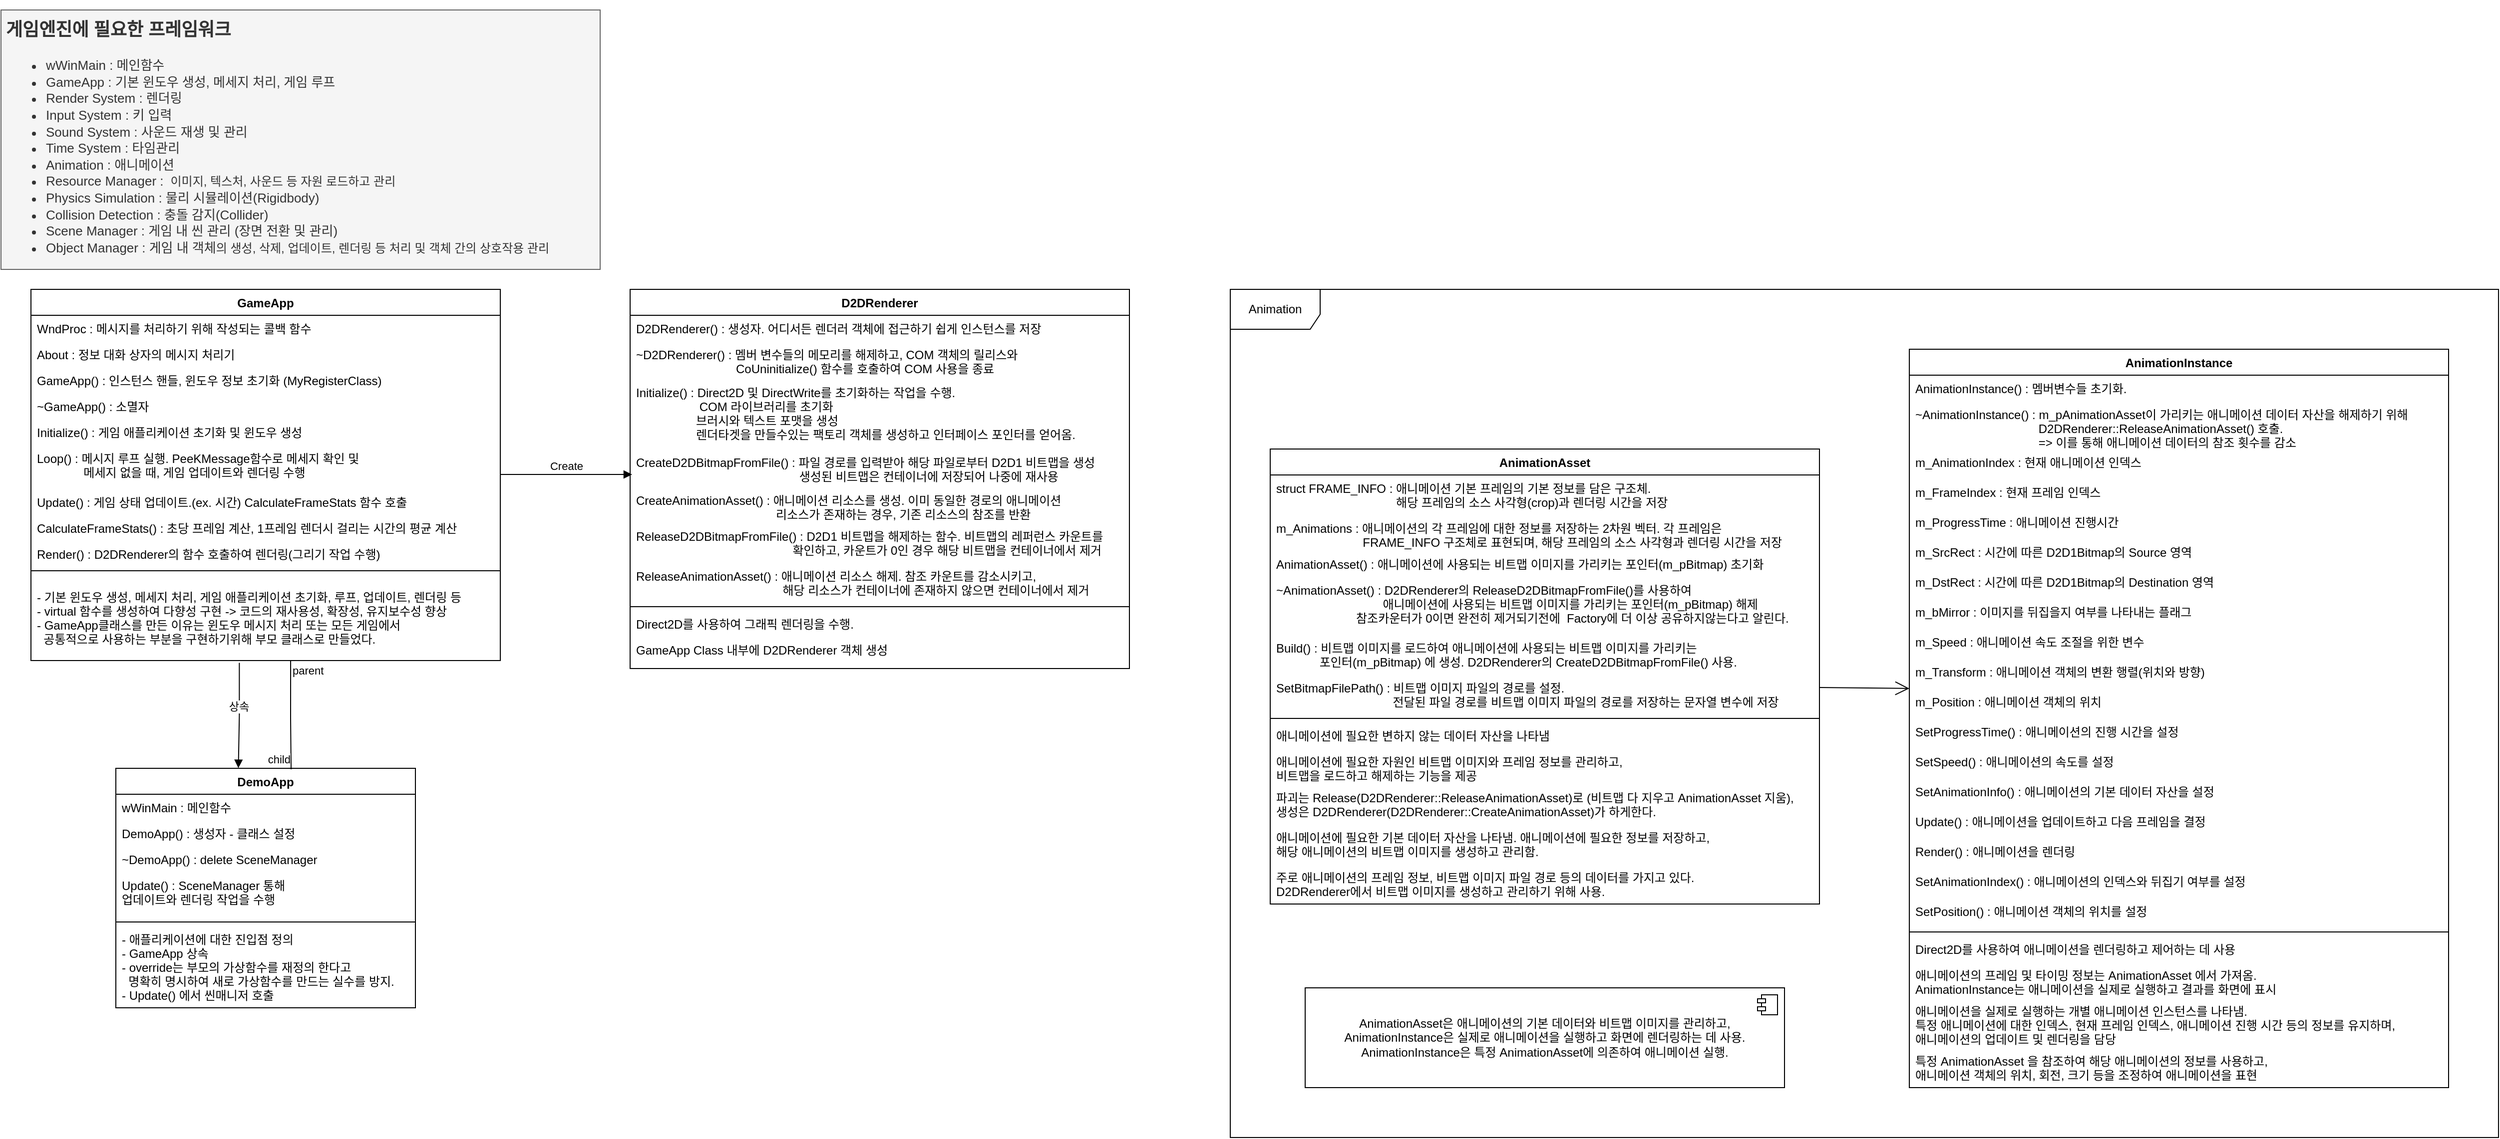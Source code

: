 <mxfile version="21.4.0" type="github">
  <diagram id="C5RBs43oDa-KdzZeNtuy" name="Page-1">
    <mxGraphModel dx="1572" dy="1311" grid="1" gridSize="10" guides="1" tooltips="1" connect="1" arrows="1" fold="1" page="1" pageScale="1" pageWidth="827" pageHeight="1169" math="0" shadow="0">
      <root>
        <mxCell id="WIyWlLk6GJQsqaUBKTNV-0" />
        <mxCell id="WIyWlLk6GJQsqaUBKTNV-1" parent="WIyWlLk6GJQsqaUBKTNV-0" />
        <mxCell id="zkfFHV4jXpPFQw0GAbJ--17" value="GameApp" style="swimlane;fontStyle=1;align=center;verticalAlign=top;childLayout=stackLayout;horizontal=1;startSize=26;horizontalStack=0;resizeParent=1;resizeLast=0;collapsible=1;marginBottom=0;rounded=0;shadow=0;strokeWidth=1;" parent="WIyWlLk6GJQsqaUBKTNV-1" vertex="1">
          <mxGeometry x="40" y="290" width="470" height="372" as="geometry">
            <mxRectangle x="550" y="140" width="160" height="26" as="alternateBounds" />
          </mxGeometry>
        </mxCell>
        <mxCell id="zkfFHV4jXpPFQw0GAbJ--18" value="WndProc : 메시지를 처리하기 위해 작성되는 콜백 함수" style="text;align=left;verticalAlign=top;spacingLeft=4;spacingRight=4;overflow=hidden;rotatable=0;points=[[0,0.5],[1,0.5]];portConstraint=eastwest;" parent="zkfFHV4jXpPFQw0GAbJ--17" vertex="1">
          <mxGeometry y="26" width="470" height="26" as="geometry" />
        </mxCell>
        <mxCell id="zkfFHV4jXpPFQw0GAbJ--19" value="About : 정보 대화 상자의 메시지 처리기" style="text;align=left;verticalAlign=top;spacingLeft=4;spacingRight=4;overflow=hidden;rotatable=0;points=[[0,0.5],[1,0.5]];portConstraint=eastwest;rounded=0;shadow=0;html=0;" parent="zkfFHV4jXpPFQw0GAbJ--17" vertex="1">
          <mxGeometry y="52" width="470" height="26" as="geometry" />
        </mxCell>
        <mxCell id="zkfFHV4jXpPFQw0GAbJ--20" value="GameApp() : 인스턴스 핸들, 윈도우 정보 초기화 (MyRegisterClass)" style="text;align=left;verticalAlign=top;spacingLeft=4;spacingRight=4;overflow=hidden;rotatable=0;points=[[0,0.5],[1,0.5]];portConstraint=eastwest;rounded=0;shadow=0;html=0;" parent="zkfFHV4jXpPFQw0GAbJ--17" vertex="1">
          <mxGeometry y="78" width="470" height="26" as="geometry" />
        </mxCell>
        <mxCell id="zkfFHV4jXpPFQw0GAbJ--21" value="~GameApp() : 소멸자" style="text;align=left;verticalAlign=top;spacingLeft=4;spacingRight=4;overflow=hidden;rotatable=0;points=[[0,0.5],[1,0.5]];portConstraint=eastwest;rounded=0;shadow=0;html=0;" parent="zkfFHV4jXpPFQw0GAbJ--17" vertex="1">
          <mxGeometry y="104" width="470" height="26" as="geometry" />
        </mxCell>
        <mxCell id="RoebklaST0RuIXWUr79K-35" value="Initialize() : 게임 애플리케이션 초기화 및 윈도우 생성" style="text;align=left;verticalAlign=top;spacingLeft=4;spacingRight=4;overflow=hidden;rotatable=0;points=[[0,0.5],[1,0.5]];portConstraint=eastwest;rounded=0;shadow=0;html=0;" vertex="1" parent="zkfFHV4jXpPFQw0GAbJ--17">
          <mxGeometry y="130" width="470" height="26" as="geometry" />
        </mxCell>
        <mxCell id="RoebklaST0RuIXWUr79K-36" value="Loop() : 메시지 루프 실행. PeeKMessage함수로 메세지 확인 및&#xa;              메세지 없을 때, 게임 업데이트와 렌더링 수행" style="text;align=left;verticalAlign=top;spacingLeft=4;spacingRight=4;overflow=hidden;rotatable=0;points=[[0,0.5],[1,0.5]];portConstraint=eastwest;rounded=0;shadow=0;html=0;" vertex="1" parent="zkfFHV4jXpPFQw0GAbJ--17">
          <mxGeometry y="156" width="470" height="44" as="geometry" />
        </mxCell>
        <mxCell id="RoebklaST0RuIXWUr79K-37" value="Update() : 게임 상태 업데이트.(ex. 시간) CalculateFrameStats 함수 호출" style="text;align=left;verticalAlign=top;spacingLeft=4;spacingRight=4;overflow=hidden;rotatable=0;points=[[0,0.5],[1,0.5]];portConstraint=eastwest;rounded=0;shadow=0;html=0;" vertex="1" parent="zkfFHV4jXpPFQw0GAbJ--17">
          <mxGeometry y="200" width="470" height="26" as="geometry" />
        </mxCell>
        <mxCell id="RoebklaST0RuIXWUr79K-38" value="CalculateFrameStats() : 초당 프레임 계산, 1프레임 렌더시 걸리는 시간의 평균 계산" style="text;align=left;verticalAlign=top;spacingLeft=4;spacingRight=4;overflow=hidden;rotatable=0;points=[[0,0.5],[1,0.5]];portConstraint=eastwest;rounded=0;shadow=0;html=0;" vertex="1" parent="zkfFHV4jXpPFQw0GAbJ--17">
          <mxGeometry y="226" width="470" height="26" as="geometry" />
        </mxCell>
        <mxCell id="zkfFHV4jXpPFQw0GAbJ--22" value="Render() : D2DRenderer의 함수 호출하여 렌더링(그리기 작업 수행)" style="text;align=left;verticalAlign=top;spacingLeft=4;spacingRight=4;overflow=hidden;rotatable=0;points=[[0,0.5],[1,0.5]];portConstraint=eastwest;rounded=0;shadow=0;html=0;" parent="zkfFHV4jXpPFQw0GAbJ--17" vertex="1">
          <mxGeometry y="252" width="470" height="26" as="geometry" />
        </mxCell>
        <mxCell id="zkfFHV4jXpPFQw0GAbJ--23" value="" style="line;html=1;strokeWidth=1;align=left;verticalAlign=middle;spacingTop=-1;spacingLeft=3;spacingRight=3;rotatable=0;labelPosition=right;points=[];portConstraint=eastwest;" parent="zkfFHV4jXpPFQw0GAbJ--17" vertex="1">
          <mxGeometry y="278" width="470" height="8" as="geometry" />
        </mxCell>
        <mxCell id="zkfFHV4jXpPFQw0GAbJ--24" value="- 기본 윈도우 생성, 메세지 처리, 게임 애플리케이션 초기화, 루프, 업데이트, 렌더링 등&#xa;- virtual 함수를 생성하여 다향성 구현 -&gt; 코드의 재사용성, 확장성, 유지보수성 향상&#xa;- GameApp클래스를 만든 이유는 윈도우 메시지 처리 또는 모든 게임에서&#xa;  공통적으로 사용하는 부분을 구현하기위해 부모 클래스로 만들었다." style="text;align=left;verticalAlign=middle;spacingLeft=4;spacingRight=4;overflow=hidden;rotatable=0;points=[[0,0.5],[1,0.5]];portConstraint=eastwest;" parent="zkfFHV4jXpPFQw0GAbJ--17" vertex="1">
          <mxGeometry y="286" width="470" height="86" as="geometry" />
        </mxCell>
        <mxCell id="RoebklaST0RuIXWUr79K-6" value="&lt;h1 style=&quot;line-height: 100%;&quot;&gt;&lt;font style=&quot;font-size: 18px;&quot;&gt;게임엔진에 필요한 프레임워크&lt;/font&gt;&lt;br&gt;&lt;/h1&gt;&lt;p style=&quot;line-height: 100%;&quot;&gt;&lt;/p&gt;&lt;ul style=&quot;line-height: 130%;&quot;&gt;&lt;li&gt;&lt;font style=&quot;font-size: 13px;&quot;&gt;wWinMain : 메인함수&lt;/font&gt;&lt;/li&gt;&lt;li&gt;&lt;span style=&quot;font-size: 13px;&quot;&gt;GameApp : 기본 윈도우 생성, 메세지 처리, 게임 루프&lt;/span&gt;&lt;/li&gt;&lt;li&gt;&lt;span style=&quot;font-size: 13px;&quot;&gt;Render System : 렌더링&lt;/span&gt;&lt;/li&gt;&lt;li&gt;&lt;span style=&quot;font-size: 13px;&quot;&gt;Input System : 키 입력&lt;/span&gt;&lt;/li&gt;&lt;li&gt;&lt;span style=&quot;font-size: 13px;&quot;&gt;Sound System : 사운드 재생 및 관리&lt;/span&gt;&lt;/li&gt;&lt;li&gt;&lt;span style=&quot;font-size: 13px;&quot;&gt;Time System : 타임관리&lt;/span&gt;&lt;/li&gt;&lt;li&gt;&lt;span style=&quot;font-size: 13px;&quot;&gt;Animation : 애니메이션&lt;/span&gt;&lt;/li&gt;&lt;li&gt;&lt;span style=&quot;font-size: 13px;&quot;&gt;Resource Manager :&amp;nbsp;&lt;/span&gt; 이미지, 텍스처, 사운드 등 자원 로드하고 관리&lt;/li&gt;&lt;li&gt;&lt;span style=&quot;font-size: 13px;&quot;&gt;Physics Simulation : 물리 시뮬레이션(Rigidbody)&lt;/span&gt;&lt;/li&gt;&lt;li&gt;&lt;span style=&quot;font-size: 13px;&quot;&gt;Collision Detection : 충돌 감지(Collider)&lt;/span&gt;&lt;/li&gt;&lt;li&gt;&lt;span style=&quot;font-size: 13px;&quot;&gt;Scene Manager : 게임 내 씬 관리 (장면 전환 및 관리)&lt;/span&gt;&lt;/li&gt;&lt;li&gt;&lt;span style=&quot;font-size: 13px;&quot;&gt;Object Manager : 게임 내 객체&lt;/span&gt;의 생성, 삭제, 업데이트, 렌더링 등 처리 및 객체 간의 상호작용 관리&lt;/li&gt;&lt;/ul&gt;&lt;p&gt;&lt;/p&gt;" style="text;html=1;spacing=5;spacingTop=-20;whiteSpace=wrap;overflow=hidden;rounded=0;strokeOpacity=100;fillColor=#f5f5f5;fontColor=#333333;strokeColor=#666666;glass=0;shadow=0;" vertex="1" parent="WIyWlLk6GJQsqaUBKTNV-1">
          <mxGeometry x="10" y="10" width="600" height="260" as="geometry" />
        </mxCell>
        <mxCell id="RoebklaST0RuIXWUr79K-13" value="D2DRenderer" style="swimlane;fontStyle=1;align=center;verticalAlign=top;childLayout=stackLayout;horizontal=1;startSize=26;horizontalStack=0;resizeParent=1;resizeLast=0;collapsible=1;marginBottom=0;rounded=0;shadow=0;strokeWidth=1;" vertex="1" parent="WIyWlLk6GJQsqaUBKTNV-1">
          <mxGeometry x="640" y="290" width="500" height="380" as="geometry">
            <mxRectangle x="550" y="140" width="160" height="26" as="alternateBounds" />
          </mxGeometry>
        </mxCell>
        <mxCell id="RoebklaST0RuIXWUr79K-14" value="D2DRenderer() : 생성자. 어디서든 렌더러 객체에 접근하기 쉽게 인스턴스를 저장" style="text;align=left;verticalAlign=top;spacingLeft=4;spacingRight=4;overflow=hidden;rotatable=0;points=[[0,0.5],[1,0.5]];portConstraint=eastwest;" vertex="1" parent="RoebklaST0RuIXWUr79K-13">
          <mxGeometry y="26" width="500" height="26" as="geometry" />
        </mxCell>
        <mxCell id="RoebklaST0RuIXWUr79K-15" value="~D2DRenderer() : 멤버 변수들의 메모리를 해제하고, COM 객체의 릴리스와&#xa;                              CoUninitialize() 함수를 호출하여 COM 사용을 종료" style="text;align=left;verticalAlign=top;spacingLeft=4;spacingRight=4;overflow=hidden;rotatable=0;points=[[0,0.5],[1,0.5]];portConstraint=eastwest;rounded=0;shadow=0;html=0;" vertex="1" parent="RoebklaST0RuIXWUr79K-13">
          <mxGeometry y="52" width="500" height="38" as="geometry" />
        </mxCell>
        <mxCell id="RoebklaST0RuIXWUr79K-16" value="Initialize() : Direct2D 및 DirectWrite를 초기화하는 작업을 수행.&#xa;                   COM 라이브러리를 초기화&#xa;                  브러시와 텍스트 포맷을 생성&#xa;                  렌더타겟을 만들수있는 팩토리 객체를 생성하고 인터페이스 포인터를 얻어옴." style="text;align=left;verticalAlign=top;spacingLeft=4;spacingRight=4;overflow=hidden;rotatable=0;points=[[0,0.5],[1,0.5]];portConstraint=eastwest;rounded=0;shadow=0;html=0;" vertex="1" parent="RoebklaST0RuIXWUr79K-13">
          <mxGeometry y="90" width="500" height="70" as="geometry" />
        </mxCell>
        <mxCell id="RoebklaST0RuIXWUr79K-43" value="CreateD2DBitmapFromFile() : 파일 경로를 입력받아 해당 파일로부터 D2D1 비트맵을 생성&#xa;                                                 생성된 비트맵은 컨테이너에 저장되어 나중에 재사용" style="text;align=left;verticalAlign=top;spacingLeft=4;spacingRight=4;overflow=hidden;rotatable=0;points=[[0,0.5],[1,0.5]];portConstraint=eastwest;rounded=0;shadow=0;html=0;" vertex="1" parent="RoebklaST0RuIXWUr79K-13">
          <mxGeometry y="160" width="500" height="38" as="geometry" />
        </mxCell>
        <mxCell id="RoebklaST0RuIXWUr79K-18" value="CreateAnimationAsset() : 애니메이션 리소스를 생성. 이미 동일한 경로의 애니메이션&#xa;                                          리소스가 존재하는 경우, 기존 리소스의 참조를 반환" style="text;align=left;verticalAlign=top;spacingLeft=4;spacingRight=4;overflow=hidden;rotatable=0;points=[[0,0.5],[1,0.5]];portConstraint=eastwest;rounded=0;shadow=0;html=0;" vertex="1" parent="RoebklaST0RuIXWUr79K-13">
          <mxGeometry y="198" width="500" height="36" as="geometry" />
        </mxCell>
        <mxCell id="RoebklaST0RuIXWUr79K-45" value="ReleaseD2DBitmapFromFile() : D2D1 비트맵을 해제하는 함수. 비트맵의 레퍼런스 카운트를&#xa;                                               확인하고, 카운트가 0인 경우 해당 비트맵을 컨테이너에서 제거" style="text;align=left;verticalAlign=top;spacingLeft=4;spacingRight=4;overflow=hidden;rotatable=0;points=[[0,0.5],[1,0.5]];portConstraint=eastwest;rounded=0;shadow=0;html=0;" vertex="1" parent="RoebklaST0RuIXWUr79K-13">
          <mxGeometry y="234" width="500" height="40" as="geometry" />
        </mxCell>
        <mxCell id="RoebklaST0RuIXWUr79K-44" value="ReleaseAnimationAsset() : 애니메이션 리소스 해제. 참조 카운트를 감소시키고,&#xa;                                            해당 리소스가 컨테이너에 존재하지 않으면 컨테이너에서 제거" style="text;align=left;verticalAlign=top;spacingLeft=4;spacingRight=4;overflow=hidden;rotatable=0;points=[[0,0.5],[1,0.5]];portConstraint=eastwest;rounded=0;shadow=0;html=0;" vertex="1" parent="RoebklaST0RuIXWUr79K-13">
          <mxGeometry y="274" width="500" height="40" as="geometry" />
        </mxCell>
        <mxCell id="RoebklaST0RuIXWUr79K-19" value="" style="line;html=1;strokeWidth=1;align=left;verticalAlign=middle;spacingTop=-1;spacingLeft=3;spacingRight=3;rotatable=0;labelPosition=right;points=[];portConstraint=eastwest;" vertex="1" parent="RoebklaST0RuIXWUr79K-13">
          <mxGeometry y="314" width="500" height="8" as="geometry" />
        </mxCell>
        <mxCell id="RoebklaST0RuIXWUr79K-20" value="Direct2D를 사용하여 그래픽 렌더링을 수행." style="text;align=left;verticalAlign=top;spacingLeft=4;spacingRight=4;overflow=hidden;rotatable=0;points=[[0,0.5],[1,0.5]];portConstraint=eastwest;" vertex="1" parent="RoebklaST0RuIXWUr79K-13">
          <mxGeometry y="322" width="500" height="26" as="geometry" />
        </mxCell>
        <mxCell id="RoebklaST0RuIXWUr79K-21" value="GameApp Class 내부에 D2DRenderer 객체 생성" style="text;align=left;verticalAlign=top;spacingLeft=4;spacingRight=4;overflow=hidden;rotatable=0;points=[[0,0.5],[1,0.5]];portConstraint=eastwest;" vertex="1" parent="RoebklaST0RuIXWUr79K-13">
          <mxGeometry y="348" width="500" height="26" as="geometry" />
        </mxCell>
        <mxCell id="RoebklaST0RuIXWUr79K-22" value="DemoApp" style="swimlane;fontStyle=1;align=center;verticalAlign=top;childLayout=stackLayout;horizontal=1;startSize=26;horizontalStack=0;resizeParent=1;resizeLast=0;collapsible=1;marginBottom=0;rounded=0;shadow=0;strokeWidth=1;" vertex="1" parent="WIyWlLk6GJQsqaUBKTNV-1">
          <mxGeometry x="125" y="770" width="300" height="240" as="geometry">
            <mxRectangle x="550" y="140" width="160" height="26" as="alternateBounds" />
          </mxGeometry>
        </mxCell>
        <mxCell id="RoebklaST0RuIXWUr79K-23" value="wWinMain : 메인함수" style="text;align=left;verticalAlign=top;spacingLeft=4;spacingRight=4;overflow=hidden;rotatable=0;points=[[0,0.5],[1,0.5]];portConstraint=eastwest;" vertex="1" parent="RoebklaST0RuIXWUr79K-22">
          <mxGeometry y="26" width="300" height="26" as="geometry" />
        </mxCell>
        <mxCell id="RoebklaST0RuIXWUr79K-24" value="DemoApp() : 생성자 - 클래스 설정" style="text;align=left;verticalAlign=top;spacingLeft=4;spacingRight=4;overflow=hidden;rotatable=0;points=[[0,0.5],[1,0.5]];portConstraint=eastwest;rounded=0;shadow=0;html=0;" vertex="1" parent="RoebklaST0RuIXWUr79K-22">
          <mxGeometry y="52" width="300" height="26" as="geometry" />
        </mxCell>
        <mxCell id="RoebklaST0RuIXWUr79K-25" value="~DemoApp() : delete SceneManager" style="text;align=left;verticalAlign=top;spacingLeft=4;spacingRight=4;overflow=hidden;rotatable=0;points=[[0,0.5],[1,0.5]];portConstraint=eastwest;rounded=0;shadow=0;html=0;" vertex="1" parent="RoebklaST0RuIXWUr79K-22">
          <mxGeometry y="78" width="300" height="26" as="geometry" />
        </mxCell>
        <mxCell id="RoebklaST0RuIXWUr79K-26" value="Update() : SceneManager 통해&#xa;업데이트와 렌더링 작업을 수행" style="text;align=left;verticalAlign=top;spacingLeft=4;spacingRight=4;overflow=hidden;rotatable=0;points=[[0,0.5],[1,0.5]];portConstraint=eastwest;rounded=0;shadow=0;html=0;" vertex="1" parent="RoebklaST0RuIXWUr79K-22">
          <mxGeometry y="104" width="300" height="46" as="geometry" />
        </mxCell>
        <mxCell id="RoebklaST0RuIXWUr79K-28" value="" style="line;html=1;strokeWidth=1;align=left;verticalAlign=middle;spacingTop=-1;spacingLeft=3;spacingRight=3;rotatable=0;labelPosition=right;points=[];portConstraint=eastwest;" vertex="1" parent="RoebklaST0RuIXWUr79K-22">
          <mxGeometry y="150" width="300" height="8" as="geometry" />
        </mxCell>
        <mxCell id="RoebklaST0RuIXWUr79K-29" value="- 애플리케이션에 대한 진입점 정의&#xa;- GameApp 상속&#xa;- override는 부모의 가상함수를 재정의 한다고&#xa;  명확히 명시하여 새로 가상함수를 만드는 실수를 방지.&#xa;- Update() 에서 씬매니저 호출" style="text;align=left;verticalAlign=top;spacingLeft=4;spacingRight=4;overflow=hidden;rotatable=0;points=[[0,0.5],[1,0.5]];portConstraint=eastwest;" vertex="1" parent="RoebklaST0RuIXWUr79K-22">
          <mxGeometry y="158" width="300" height="82" as="geometry" />
        </mxCell>
        <mxCell id="RoebklaST0RuIXWUr79K-42" value="상속" style="html=1;verticalAlign=bottom;endArrow=block;edgeStyle=elbowEdgeStyle;elbow=vertical;curved=0;rounded=0;entryX=0.409;entryY=-0.001;entryDx=0;entryDy=0;exitX=0.444;exitY=1.026;exitDx=0;exitDy=0;exitPerimeter=0;entryPerimeter=0;" edge="1" parent="WIyWlLk6GJQsqaUBKTNV-1" source="zkfFHV4jXpPFQw0GAbJ--24" target="RoebklaST0RuIXWUr79K-22">
          <mxGeometry width="80" relative="1" as="geometry">
            <mxPoint x="274.5" y="662" as="sourcePoint" />
            <mxPoint x="274.5" y="782" as="targetPoint" />
          </mxGeometry>
        </mxCell>
        <mxCell id="RoebklaST0RuIXWUr79K-49" value="Create" style="html=1;verticalAlign=bottom;endArrow=block;edgeStyle=elbowEdgeStyle;elbow=vertical;curved=0;rounded=0;entryX=0.004;entryY=0.684;entryDx=0;entryDy=0;entryPerimeter=0;" edge="1" parent="WIyWlLk6GJQsqaUBKTNV-1" target="RoebklaST0RuIXWUr79K-43">
          <mxGeometry width="80" relative="1" as="geometry">
            <mxPoint x="510" y="475.5" as="sourcePoint" />
            <mxPoint x="590" y="475.5" as="targetPoint" />
          </mxGeometry>
        </mxCell>
        <mxCell id="RoebklaST0RuIXWUr79K-50" value="Animation" style="shape=umlFrame;whiteSpace=wrap;html=1;pointerEvents=0;width=90;height=40;" vertex="1" parent="WIyWlLk6GJQsqaUBKTNV-1">
          <mxGeometry x="1241" y="290" width="1270" height="850" as="geometry" />
        </mxCell>
        <mxCell id="RoebklaST0RuIXWUr79K-51" value="AnimationAsset" style="swimlane;fontStyle=1;align=center;verticalAlign=top;childLayout=stackLayout;horizontal=1;startSize=26;horizontalStack=0;resizeParent=1;resizeLast=0;collapsible=1;marginBottom=0;rounded=0;shadow=0;strokeWidth=1;" vertex="1" parent="WIyWlLk6GJQsqaUBKTNV-1">
          <mxGeometry x="1281" y="450" width="550" height="456" as="geometry">
            <mxRectangle x="550" y="140" width="160" height="26" as="alternateBounds" />
          </mxGeometry>
        </mxCell>
        <mxCell id="RoebklaST0RuIXWUr79K-57" value="struct FRAME_INFO : 애니메이션 기본 프레임의 기본 정보를 담은 구조체.&#xa;                                    해당 프레임의 소스 사각형(crop)과 렌더링 시간을 저장" style="text;align=left;verticalAlign=top;spacingLeft=4;spacingRight=4;overflow=hidden;rotatable=0;points=[[0,0.5],[1,0.5]];portConstraint=eastwest;rounded=0;shadow=0;html=0;" vertex="1" parent="RoebklaST0RuIXWUr79K-51">
          <mxGeometry y="26" width="550" height="40" as="geometry" />
        </mxCell>
        <mxCell id="RoebklaST0RuIXWUr79K-74" value="m_Animations : 애니메이션의 각 프레임에 대한 정보를 저장하는 2차원 벡터. 각 프레임은&#xa;                          FRAME_INFO 구조체로 표현되며, 해당 프레임의 소스 사각형과 렌더링 시간을 저장" style="text;align=left;verticalAlign=top;spacingLeft=4;spacingRight=4;overflow=hidden;rotatable=0;points=[[0,0.5],[1,0.5]];portConstraint=eastwest;" vertex="1" parent="RoebklaST0RuIXWUr79K-51">
          <mxGeometry y="66" width="550" height="36" as="geometry" />
        </mxCell>
        <mxCell id="RoebklaST0RuIXWUr79K-52" value="AnimationAsset() : 애니메이션에 사용되는 비트맵 이미지를 가리키는 포인터(m_pBitmap) 초기화" style="text;align=left;verticalAlign=top;spacingLeft=4;spacingRight=4;overflow=hidden;rotatable=0;points=[[0,0.5],[1,0.5]];portConstraint=eastwest;" vertex="1" parent="RoebklaST0RuIXWUr79K-51">
          <mxGeometry y="102" width="550" height="26" as="geometry" />
        </mxCell>
        <mxCell id="RoebklaST0RuIXWUr79K-53" value="~AnimationAsset() : D2DRenderer의 ReleaseD2DBitmapFromFile()를 사용하여&#xa;                                애니메이션에 사용되는 비트맵 이미지를 가리키는 포인터(m_pBitmap) 해제&#xa;                        참조카운터가 0이면 완전히 제거되기전에  Factory에 더 이상 공유하지않는다고 알린다." style="text;align=left;verticalAlign=top;spacingLeft=4;spacingRight=4;overflow=hidden;rotatable=0;points=[[0,0.5],[1,0.5]];portConstraint=eastwest;rounded=0;shadow=0;html=0;" vertex="1" parent="RoebklaST0RuIXWUr79K-51">
          <mxGeometry y="128" width="550" height="58" as="geometry" />
        </mxCell>
        <mxCell id="RoebklaST0RuIXWUr79K-54" value="Build() : 비트맵 이미지를 로드하여 애니메이션에 사용되는 비트맵 이미지를 가리키는&#xa;             포인터(m_pBitmap) 에 생성. D2DRenderer의 CreateD2DBitmapFromFile() 사용." style="text;align=left;verticalAlign=top;spacingLeft=4;spacingRight=4;overflow=hidden;rotatable=0;points=[[0,0.5],[1,0.5]];portConstraint=eastwest;rounded=0;shadow=0;html=0;" vertex="1" parent="RoebklaST0RuIXWUr79K-51">
          <mxGeometry y="186" width="550" height="40" as="geometry" />
        </mxCell>
        <mxCell id="RoebklaST0RuIXWUr79K-55" value="SetBitmapFilePath() : 비트맵 이미지 파일의 경로를 설정.&#xa;                                   전달된 파일 경로를 비트맵 이미지 파일의 경로를 저장하는 문자열 변수에 저장" style="text;align=left;verticalAlign=top;spacingLeft=4;spacingRight=4;overflow=hidden;rotatable=0;points=[[0,0.5],[1,0.5]];portConstraint=eastwest;rounded=0;shadow=0;html=0;" vertex="1" parent="RoebklaST0RuIXWUr79K-51">
          <mxGeometry y="226" width="550" height="40" as="geometry" />
        </mxCell>
        <mxCell id="RoebklaST0RuIXWUr79K-59" value="" style="line;html=1;strokeWidth=1;align=left;verticalAlign=middle;spacingTop=-1;spacingLeft=3;spacingRight=3;rotatable=0;labelPosition=right;points=[];portConstraint=eastwest;" vertex="1" parent="RoebklaST0RuIXWUr79K-51">
          <mxGeometry y="266" width="550" height="8" as="geometry" />
        </mxCell>
        <mxCell id="RoebklaST0RuIXWUr79K-60" value="애니메이션에 필요한 변하지 않는 데이터 자산을 나타냄" style="text;align=left;verticalAlign=top;spacingLeft=4;spacingRight=4;overflow=hidden;rotatable=0;points=[[0,0.5],[1,0.5]];portConstraint=eastwest;" vertex="1" parent="RoebklaST0RuIXWUr79K-51">
          <mxGeometry y="274" width="550" height="26" as="geometry" />
        </mxCell>
        <mxCell id="RoebklaST0RuIXWUr79K-61" value="애니메이션에 필요한 자원인 비트맵 이미지와 프레임 정보를 관리하고,&#xa;비트맵을 로드하고 해제하는 기능을 제공" style="text;align=left;verticalAlign=top;spacingLeft=4;spacingRight=4;overflow=hidden;rotatable=0;points=[[0,0.5],[1,0.5]];portConstraint=eastwest;" vertex="1" parent="RoebklaST0RuIXWUr79K-51">
          <mxGeometry y="300" width="550" height="36" as="geometry" />
        </mxCell>
        <mxCell id="RoebklaST0RuIXWUr79K-88" value="파괴는 Release(D2DRenderer::ReleaseAnimationAsset)로 (비트맵 다 지우고 AnimationAsset 지움),&#xa;생성은 D2DRenderer(D2DRenderer::CreateAnimationAsset)가 하게한다." style="text;align=left;verticalAlign=top;spacingLeft=4;spacingRight=4;overflow=hidden;rotatable=0;points=[[0,0.5],[1,0.5]];portConstraint=eastwest;" vertex="1" parent="RoebklaST0RuIXWUr79K-51">
          <mxGeometry y="336" width="550" height="40" as="geometry" />
        </mxCell>
        <mxCell id="RoebklaST0RuIXWUr79K-73" value="애니메이션에 필요한 기본 데이터 자산을 나타냄. 애니메이션에 필요한 정보를 저장하고,&#xa;해당 애니메이션의 비트맵 이미지를 생성하고 관리함." style="text;align=left;verticalAlign=top;spacingLeft=4;spacingRight=4;overflow=hidden;rotatable=0;points=[[0,0.5],[1,0.5]];portConstraint=eastwest;" vertex="1" parent="RoebklaST0RuIXWUr79K-51">
          <mxGeometry y="376" width="550" height="40" as="geometry" />
        </mxCell>
        <mxCell id="RoebklaST0RuIXWUr79K-89" value="주로 애니메이션의 프레임 정보, 비트맵 이미지 파일 경로 등의 데이터를 가지고 있다.&#xa;D2DRenderer에서 비트맵 이미지를 생성하고 관리하기 위해 사용." style="text;align=left;verticalAlign=top;spacingLeft=4;spacingRight=4;overflow=hidden;rotatable=0;points=[[0,0.5],[1,0.5]];portConstraint=eastwest;" vertex="1" parent="RoebklaST0RuIXWUr79K-51">
          <mxGeometry y="416" width="550" height="40" as="geometry" />
        </mxCell>
        <mxCell id="RoebklaST0RuIXWUr79K-62" value="AnimationInstance" style="swimlane;fontStyle=1;align=center;verticalAlign=top;childLayout=stackLayout;horizontal=1;startSize=26;horizontalStack=0;resizeParent=1;resizeLast=0;collapsible=1;marginBottom=0;rounded=0;shadow=0;strokeWidth=1;" vertex="1" parent="WIyWlLk6GJQsqaUBKTNV-1">
          <mxGeometry x="1921" y="350" width="540" height="740" as="geometry">
            <mxRectangle x="550" y="140" width="160" height="26" as="alternateBounds" />
          </mxGeometry>
        </mxCell>
        <mxCell id="RoebklaST0RuIXWUr79K-63" value="AnimationInstance() : 멤버변수들 초기화." style="text;align=left;verticalAlign=top;spacingLeft=4;spacingRight=4;overflow=hidden;rotatable=0;points=[[0,0.5],[1,0.5]];portConstraint=eastwest;" vertex="1" parent="RoebklaST0RuIXWUr79K-62">
          <mxGeometry y="26" width="540" height="26" as="geometry" />
        </mxCell>
        <mxCell id="RoebklaST0RuIXWUr79K-64" value="~AnimationInstance() : m_pAnimationAsset이 가리키는 애니메이션 데이터 자산을 해제하기 위해&#xa;                                     D2DRenderer::ReleaseAnimationAsset() 호출.&#xa;                                     =&gt; 이를 통해 애니메이션 데이터의 참조 횟수를 감소&#xa;" style="text;align=left;verticalAlign=top;spacingLeft=4;spacingRight=4;overflow=hidden;rotatable=0;points=[[0,0.5],[1,0.5]];portConstraint=eastwest;rounded=0;shadow=0;html=0;" vertex="1" parent="RoebklaST0RuIXWUr79K-62">
          <mxGeometry y="52" width="540" height="48" as="geometry" />
        </mxCell>
        <mxCell id="RoebklaST0RuIXWUr79K-65" value="m_AnimationIndex : 현재 애니메이션 인덱스" style="text;align=left;verticalAlign=top;spacingLeft=4;spacingRight=4;overflow=hidden;rotatable=0;points=[[0,0.5],[1,0.5]];portConstraint=eastwest;rounded=0;shadow=0;html=0;" vertex="1" parent="RoebklaST0RuIXWUr79K-62">
          <mxGeometry y="100" width="540" height="30" as="geometry" />
        </mxCell>
        <mxCell id="RoebklaST0RuIXWUr79K-66" value="m_FrameIndex : 현재 프레임 인덱스" style="text;align=left;verticalAlign=top;spacingLeft=4;spacingRight=4;overflow=hidden;rotatable=0;points=[[0,0.5],[1,0.5]];portConstraint=eastwest;rounded=0;shadow=0;html=0;" vertex="1" parent="RoebklaST0RuIXWUr79K-62">
          <mxGeometry y="130" width="540" height="30" as="geometry" />
        </mxCell>
        <mxCell id="RoebklaST0RuIXWUr79K-67" value="m_ProgressTime : 애니메이션 진행시간" style="text;align=left;verticalAlign=top;spacingLeft=4;spacingRight=4;overflow=hidden;rotatable=0;points=[[0,0.5],[1,0.5]];portConstraint=eastwest;rounded=0;shadow=0;html=0;" vertex="1" parent="RoebklaST0RuIXWUr79K-62">
          <mxGeometry y="160" width="540" height="30" as="geometry" />
        </mxCell>
        <mxCell id="RoebklaST0RuIXWUr79K-68" value="m_SrcRect : 시간에 따른 D2D1Bitmap의 Source 영역" style="text;align=left;verticalAlign=top;spacingLeft=4;spacingRight=4;overflow=hidden;rotatable=0;points=[[0,0.5],[1,0.5]];portConstraint=eastwest;rounded=0;shadow=0;html=0;" vertex="1" parent="RoebklaST0RuIXWUr79K-62">
          <mxGeometry y="190" width="540" height="30" as="geometry" />
        </mxCell>
        <mxCell id="RoebklaST0RuIXWUr79K-77" value="m_DstRect : 시간에 따른 D2D1Bitmap의 Destination 영역" style="text;align=left;verticalAlign=top;spacingLeft=4;spacingRight=4;overflow=hidden;rotatable=0;points=[[0,0.5],[1,0.5]];portConstraint=eastwest;rounded=0;shadow=0;html=0;" vertex="1" parent="RoebklaST0RuIXWUr79K-62">
          <mxGeometry y="220" width="540" height="30" as="geometry" />
        </mxCell>
        <mxCell id="RoebklaST0RuIXWUr79K-76" value="m_bMirror : 이미지를 뒤집을지 여부를 나타내는 플래그" style="text;align=left;verticalAlign=top;spacingLeft=4;spacingRight=4;overflow=hidden;rotatable=0;points=[[0,0.5],[1,0.5]];portConstraint=eastwest;rounded=0;shadow=0;html=0;" vertex="1" parent="RoebklaST0RuIXWUr79K-62">
          <mxGeometry y="250" width="540" height="30" as="geometry" />
        </mxCell>
        <mxCell id="RoebklaST0RuIXWUr79K-78" value="m_Speed : 애니메이션 속도 조절을 위한 변수" style="text;align=left;verticalAlign=top;spacingLeft=4;spacingRight=4;overflow=hidden;rotatable=0;points=[[0,0.5],[1,0.5]];portConstraint=eastwest;rounded=0;shadow=0;html=0;" vertex="1" parent="RoebklaST0RuIXWUr79K-62">
          <mxGeometry y="280" width="540" height="30" as="geometry" />
        </mxCell>
        <mxCell id="RoebklaST0RuIXWUr79K-75" value="m_Transform : 애니메이션 객체의 변환 행렬(위치와 방향)" style="text;align=left;verticalAlign=top;spacingLeft=4;spacingRight=4;overflow=hidden;rotatable=0;points=[[0,0.5],[1,0.5]];portConstraint=eastwest;rounded=0;shadow=0;html=0;" vertex="1" parent="RoebklaST0RuIXWUr79K-62">
          <mxGeometry y="310" width="540" height="30" as="geometry" />
        </mxCell>
        <mxCell id="RoebklaST0RuIXWUr79K-69" value="m_Position : 애니메이션 객체의 위치" style="text;align=left;verticalAlign=top;spacingLeft=4;spacingRight=4;overflow=hidden;rotatable=0;points=[[0,0.5],[1,0.5]];portConstraint=eastwest;rounded=0;shadow=0;html=0;" vertex="1" parent="RoebklaST0RuIXWUr79K-62">
          <mxGeometry y="340" width="540" height="30" as="geometry" />
        </mxCell>
        <mxCell id="RoebklaST0RuIXWUr79K-79" value="SetProgressTime() : 애니메이션의 진행 시간을 설정" style="text;align=left;verticalAlign=top;spacingLeft=4;spacingRight=4;overflow=hidden;rotatable=0;points=[[0,0.5],[1,0.5]];portConstraint=eastwest;rounded=0;shadow=0;html=0;" vertex="1" parent="RoebklaST0RuIXWUr79K-62">
          <mxGeometry y="370" width="540" height="30" as="geometry" />
        </mxCell>
        <mxCell id="RoebklaST0RuIXWUr79K-80" value="SetSpeed() : 애니메이션의 속도를 설정" style="text;align=left;verticalAlign=top;spacingLeft=4;spacingRight=4;overflow=hidden;rotatable=0;points=[[0,0.5],[1,0.5]];portConstraint=eastwest;rounded=0;shadow=0;html=0;" vertex="1" parent="RoebklaST0RuIXWUr79K-62">
          <mxGeometry y="400" width="540" height="30" as="geometry" />
        </mxCell>
        <mxCell id="RoebklaST0RuIXWUr79K-81" value="SetAnimationInfo() : 애니메이션의 기본 데이터 자산을 설정" style="text;align=left;verticalAlign=top;spacingLeft=4;spacingRight=4;overflow=hidden;rotatable=0;points=[[0,0.5],[1,0.5]];portConstraint=eastwest;rounded=0;shadow=0;html=0;" vertex="1" parent="RoebklaST0RuIXWUr79K-62">
          <mxGeometry y="430" width="540" height="30" as="geometry" />
        </mxCell>
        <mxCell id="RoebklaST0RuIXWUr79K-82" value="Update() : 애니메이션을 업데이트하고 다음 프레임을 결정" style="text;align=left;verticalAlign=top;spacingLeft=4;spacingRight=4;overflow=hidden;rotatable=0;points=[[0,0.5],[1,0.5]];portConstraint=eastwest;rounded=0;shadow=0;html=0;" vertex="1" parent="RoebklaST0RuIXWUr79K-62">
          <mxGeometry y="460" width="540" height="30" as="geometry" />
        </mxCell>
        <mxCell id="RoebklaST0RuIXWUr79K-83" value="Render() : 애니메이션을 렌더링" style="text;align=left;verticalAlign=top;spacingLeft=4;spacingRight=4;overflow=hidden;rotatable=0;points=[[0,0.5],[1,0.5]];portConstraint=eastwest;rounded=0;shadow=0;html=0;" vertex="1" parent="RoebklaST0RuIXWUr79K-62">
          <mxGeometry y="490" width="540" height="30" as="geometry" />
        </mxCell>
        <mxCell id="RoebklaST0RuIXWUr79K-85" value="SetAnimationIndex() : 애니메이션의 인덱스와 뒤집기 여부를 설정" style="text;align=left;verticalAlign=top;spacingLeft=4;spacingRight=4;overflow=hidden;rotatable=0;points=[[0,0.5],[1,0.5]];portConstraint=eastwest;rounded=0;shadow=0;html=0;" vertex="1" parent="RoebklaST0RuIXWUr79K-62">
          <mxGeometry y="520" width="540" height="30" as="geometry" />
        </mxCell>
        <mxCell id="RoebklaST0RuIXWUr79K-84" value="SetPosition() : 애니메이션 객체의 위치를 설정" style="text;align=left;verticalAlign=top;spacingLeft=4;spacingRight=4;overflow=hidden;rotatable=0;points=[[0,0.5],[1,0.5]];portConstraint=eastwest;rounded=0;shadow=0;html=0;" vertex="1" parent="RoebklaST0RuIXWUr79K-62">
          <mxGeometry y="550" width="540" height="30" as="geometry" />
        </mxCell>
        <mxCell id="RoebklaST0RuIXWUr79K-70" value="" style="line;html=1;strokeWidth=1;align=left;verticalAlign=middle;spacingTop=-1;spacingLeft=3;spacingRight=3;rotatable=0;labelPosition=right;points=[];portConstraint=eastwest;" vertex="1" parent="RoebklaST0RuIXWUr79K-62">
          <mxGeometry y="580" width="540" height="8" as="geometry" />
        </mxCell>
        <mxCell id="RoebklaST0RuIXWUr79K-71" value=" Direct2D를 사용하여 애니메이션을 렌더링하고 제어하는 데 사용" style="text;align=left;verticalAlign=top;spacingLeft=4;spacingRight=4;overflow=hidden;rotatable=0;points=[[0,0.5],[1,0.5]];portConstraint=eastwest;" vertex="1" parent="RoebklaST0RuIXWUr79K-62">
          <mxGeometry y="588" width="540" height="26" as="geometry" />
        </mxCell>
        <mxCell id="RoebklaST0RuIXWUr79K-72" value="애니메이션의 프레임 및 타이밍 정보는 AnimationAsset 에서 가져옴.&#xa;AnimationInstance는 애니메이션을 실제로 실행하고 결과를 화면에 표시&#xa;" style="text;align=left;verticalAlign=top;spacingLeft=4;spacingRight=4;overflow=hidden;rotatable=0;points=[[0,0.5],[1,0.5]];portConstraint=eastwest;" vertex="1" parent="RoebklaST0RuIXWUr79K-62">
          <mxGeometry y="614" width="540" height="36" as="geometry" />
        </mxCell>
        <mxCell id="RoebklaST0RuIXWUr79K-87" value="애니메이션을 실제로 실행하는 개별 애니메이션 인스턴스를 나타냄.&#xa;특정 애니메이션에 대한 인덱스, 현재 프레임 인덱스, 애니메이션 진행 시간 등의 정보를 유지하며,&#xa;애니메이션의 업데이트 및 렌더링을 담당" style="text;align=left;verticalAlign=top;spacingLeft=4;spacingRight=4;overflow=hidden;rotatable=0;points=[[0,0.5],[1,0.5]];portConstraint=eastwest;" vertex="1" parent="RoebklaST0RuIXWUr79K-62">
          <mxGeometry y="650" width="540" height="50" as="geometry" />
        </mxCell>
        <mxCell id="RoebklaST0RuIXWUr79K-86" value="특정 AnimationAsset 을 참조하여 해당 애니메이션의 정보를 사용하고,&#xa;애니메이션 객체의 위치, 회전, 크기 등을 조정하여 애니메이션을 표현" style="text;align=left;verticalAlign=top;spacingLeft=4;spacingRight=4;overflow=hidden;rotatable=0;points=[[0,0.5],[1,0.5]];portConstraint=eastwest;" vertex="1" parent="RoebklaST0RuIXWUr79K-62">
          <mxGeometry y="700" width="540" height="40" as="geometry" />
        </mxCell>
        <mxCell id="RoebklaST0RuIXWUr79K-90" value="AnimationAsset은 애니메이션의 기본 데이터와 비트맵 이미지를 관리하고,&lt;br&gt;AnimationInstance은&amp;nbsp;실제로 애니메이션을 실행하고 화면에 렌더링하는 데 사용.&lt;br&gt;AnimationInstance은 특정 AnimationAsset에 의존하여 애니메이션 실행." style="html=1;dropTarget=0;whiteSpace=wrap;" vertex="1" parent="WIyWlLk6GJQsqaUBKTNV-1">
          <mxGeometry x="1316" y="990" width="480" height="100" as="geometry" />
        </mxCell>
        <mxCell id="RoebklaST0RuIXWUr79K-91" value="" style="shape=module;jettyWidth=8;jettyHeight=4;" vertex="1" parent="RoebklaST0RuIXWUr79K-90">
          <mxGeometry x="1" width="20" height="20" relative="1" as="geometry">
            <mxPoint x="-27" y="7" as="offset" />
          </mxGeometry>
        </mxCell>
        <mxCell id="RoebklaST0RuIXWUr79K-94" value="" style="endArrow=open;endFill=1;endSize=12;html=1;rounded=0;" edge="1" parent="WIyWlLk6GJQsqaUBKTNV-1">
          <mxGeometry width="160" relative="1" as="geometry">
            <mxPoint x="1831" y="689" as="sourcePoint" />
            <mxPoint x="1921" y="690" as="targetPoint" />
          </mxGeometry>
        </mxCell>
        <mxCell id="RoebklaST0RuIXWUr79K-101" value="" style="endArrow=none;html=1;edgeStyle=orthogonalEdgeStyle;rounded=0;exitX=0.769;exitY=1.004;exitDx=0;exitDy=0;exitPerimeter=0;entryX=0.923;entryY=0.004;entryDx=0;entryDy=0;entryPerimeter=0;" edge="1" parent="WIyWlLk6GJQsqaUBKTNV-1">
          <mxGeometry relative="1" as="geometry">
            <mxPoint x="300.03" y="662.344" as="sourcePoint" />
            <mxPoint x="300.5" y="770.96" as="targetPoint" />
            <Array as="points">
              <mxPoint x="299.6" y="720" />
              <mxPoint x="300.6" y="720" />
            </Array>
          </mxGeometry>
        </mxCell>
        <mxCell id="RoebklaST0RuIXWUr79K-102" value="parent" style="edgeLabel;resizable=0;html=1;align=left;verticalAlign=bottom;" connectable="0" vertex="1" parent="RoebklaST0RuIXWUr79K-101">
          <mxGeometry x="-1" relative="1" as="geometry">
            <mxPoint y="18" as="offset" />
          </mxGeometry>
        </mxCell>
        <mxCell id="RoebklaST0RuIXWUr79K-103" value="child" style="edgeLabel;resizable=0;html=1;align=right;verticalAlign=bottom;" connectable="0" vertex="1" parent="RoebklaST0RuIXWUr79K-101">
          <mxGeometry x="1" relative="1" as="geometry">
            <mxPoint y="-1" as="offset" />
          </mxGeometry>
        </mxCell>
      </root>
    </mxGraphModel>
  </diagram>
</mxfile>
